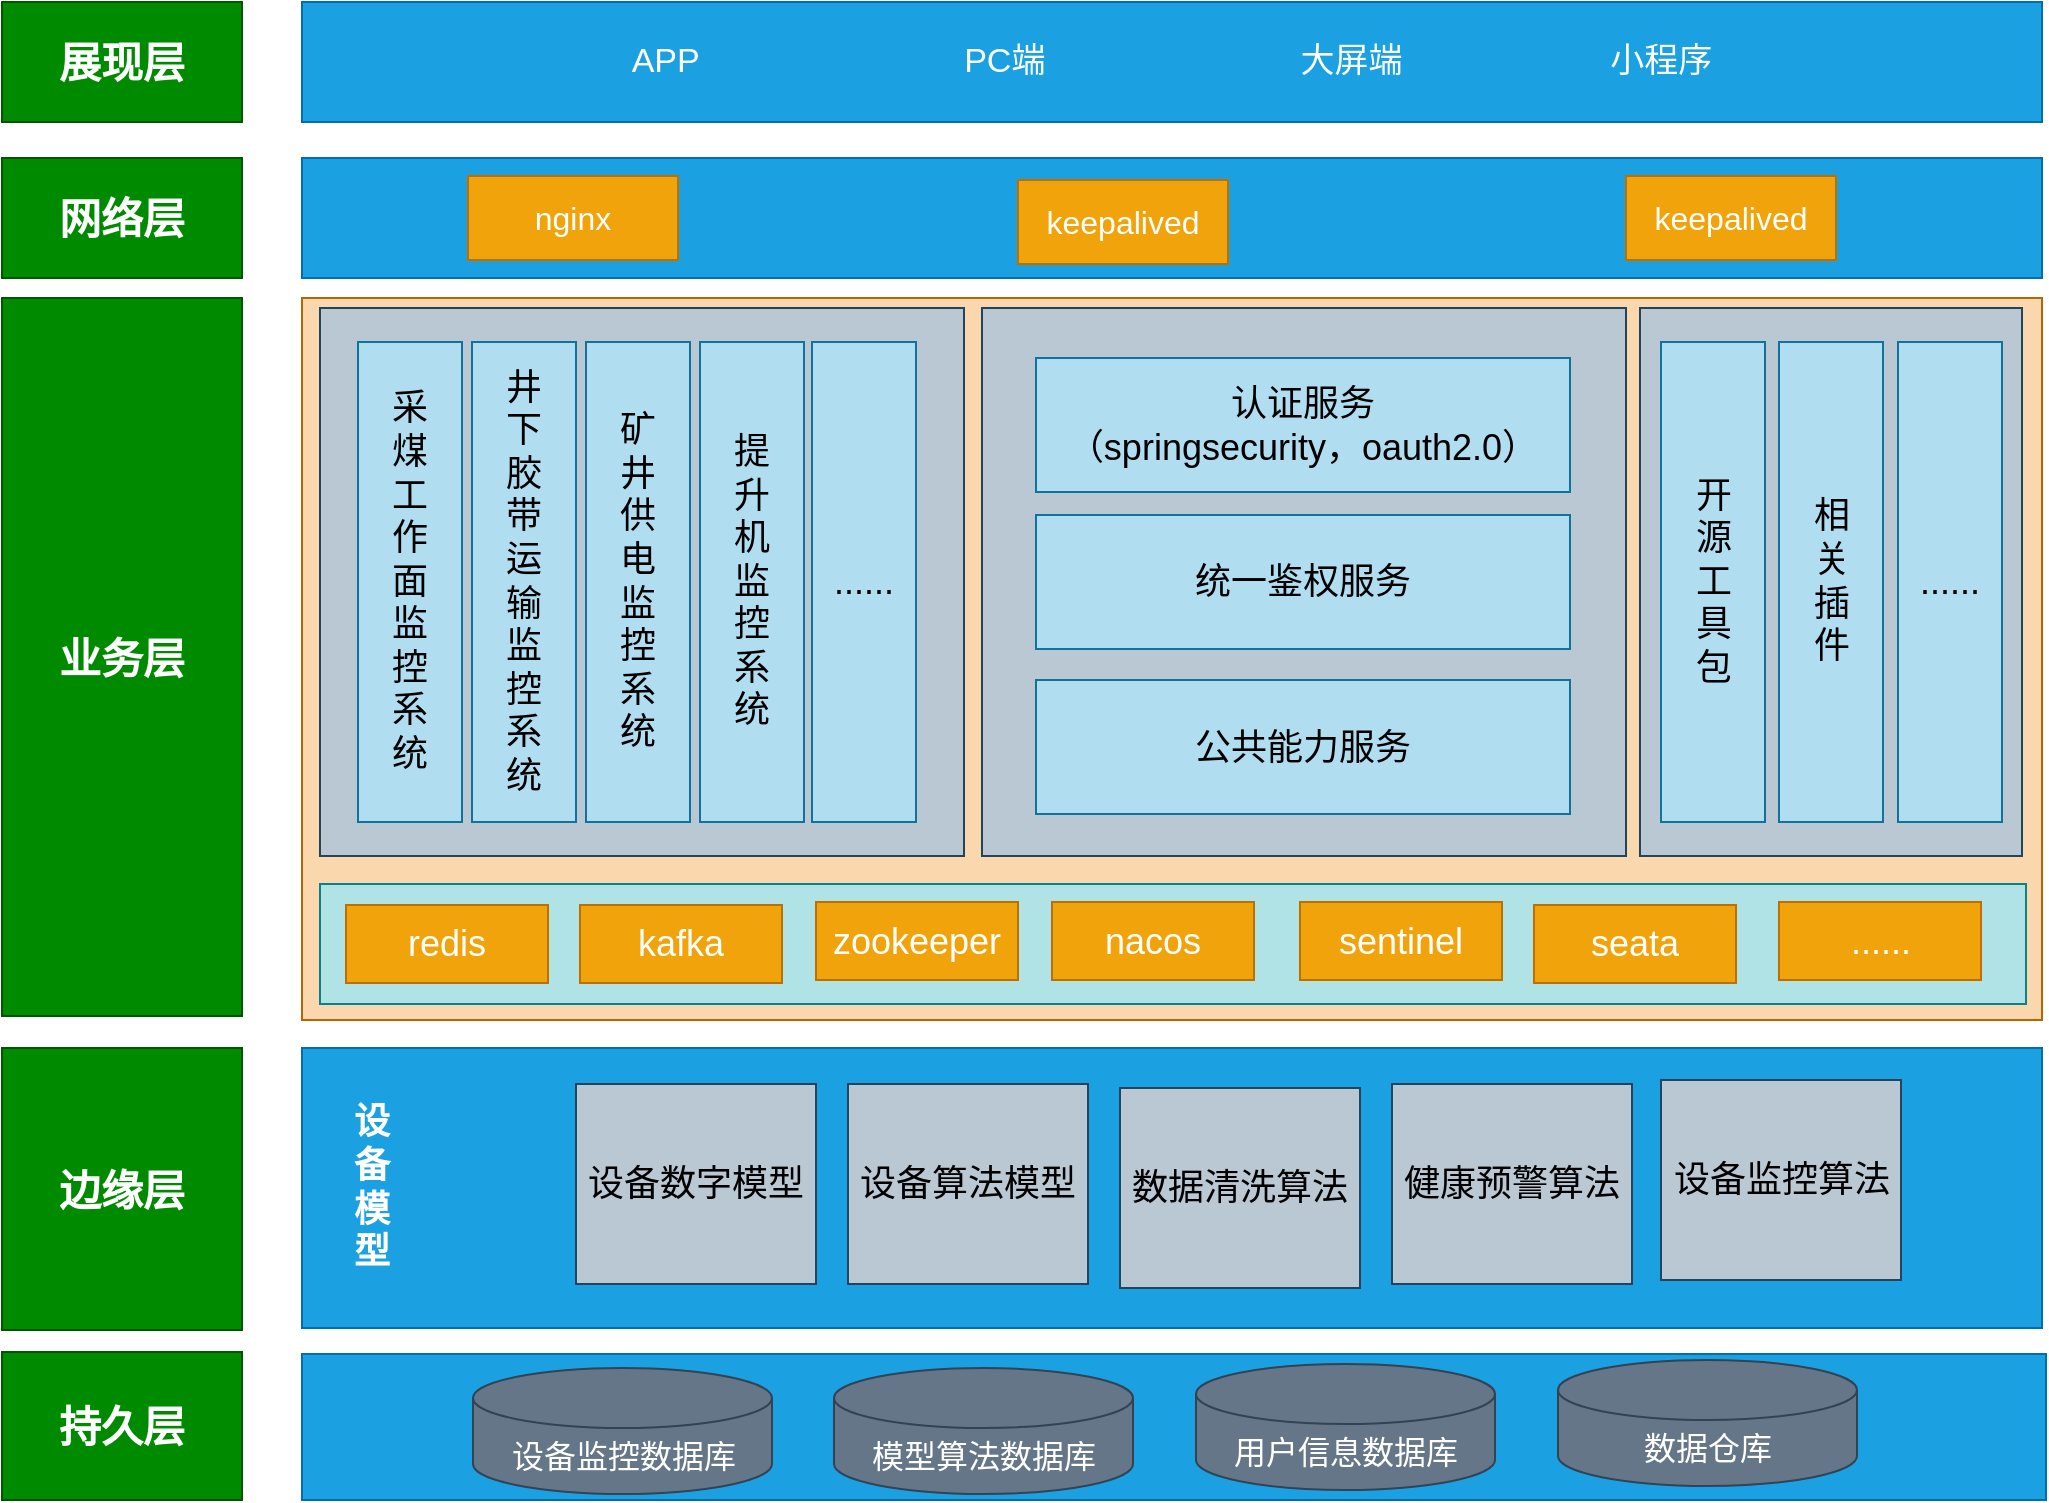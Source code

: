<mxfile version="14.2.9" type="github">
  <diagram id="KFQVEh0-8qr-ztcSbCtC" name="第 1 页">
    <mxGraphModel dx="1422" dy="905" grid="0" gridSize="10" guides="1" tooltips="1" connect="1" arrows="1" fold="1" page="1" pageScale="1" pageWidth="1169" pageHeight="827" background="none" math="0" shadow="0">
      <root>
        <mxCell id="0" />
        <mxCell id="1" parent="0" />
        <mxCell id="biUKJLY5KbgdOnn3UpTG-48" value="" style="rounded=0;whiteSpace=wrap;html=1;fillColor=#fad7ac;strokeColor=#b46504;" vertex="1" parent="1">
          <mxGeometry x="230" y="208" width="870" height="361" as="geometry" />
        </mxCell>
        <mxCell id="biUKJLY5KbgdOnn3UpTG-13" value="" style="rounded=0;whiteSpace=wrap;html=1;fillColor=#bac8d3;strokeColor=#23445d;" vertex="1" parent="1">
          <mxGeometry x="239" y="213" width="322" height="274" as="geometry" />
        </mxCell>
        <mxCell id="biUKJLY5KbgdOnn3UpTG-3" value="&lt;span style=&quot;font-size: 17px&quot;&gt;APP&amp;nbsp; &amp;nbsp; &amp;nbsp; &amp;nbsp; &amp;nbsp; &amp;nbsp; &amp;nbsp; &amp;nbsp; &amp;nbsp; &amp;nbsp; &amp;nbsp; &amp;nbsp; &amp;nbsp; &amp;nbsp; PC端&amp;nbsp; &amp;nbsp; &amp;nbsp; &amp;nbsp; &amp;nbsp; &amp;nbsp; &amp;nbsp; &amp;nbsp; &amp;nbsp; &amp;nbsp; &amp;nbsp; &amp;nbsp; &amp;nbsp; &amp;nbsp;大屏端&amp;nbsp; &amp;nbsp; &amp;nbsp; &amp;nbsp; &amp;nbsp; &amp;nbsp; &amp;nbsp; &amp;nbsp; &amp;nbsp; &amp;nbsp; &amp;nbsp; 小程序&lt;/span&gt;" style="rounded=0;whiteSpace=wrap;html=1;fillColor=#1ba1e2;strokeColor=#006EAF;fontColor=#ffffff;" vertex="1" parent="1">
          <mxGeometry x="230" y="60" width="870" height="60" as="geometry" />
        </mxCell>
        <mxCell id="biUKJLY5KbgdOnn3UpTG-4" value="&lt;font style=&quot;font-size: 21px&quot;&gt;&lt;b&gt;展现层&lt;/b&gt;&lt;/font&gt;" style="rounded=0;whiteSpace=wrap;html=1;fillColor=#008a00;strokeColor=#005700;fontColor=#ffffff;" vertex="1" parent="1">
          <mxGeometry x="80" y="60" width="120" height="60" as="geometry" />
        </mxCell>
        <mxCell id="biUKJLY5KbgdOnn3UpTG-8" value="" style="rounded=0;whiteSpace=wrap;html=1;fillColor=#1ba1e2;strokeColor=#006EAF;fontColor=#ffffff;" vertex="1" parent="1">
          <mxGeometry x="230" y="138" width="870" height="60" as="geometry" />
        </mxCell>
        <mxCell id="biUKJLY5KbgdOnn3UpTG-9" value="&lt;font style=&quot;font-size: 16px&quot;&gt;nginx&lt;/font&gt;" style="rounded=0;whiteSpace=wrap;html=1;fillColor=#f0a30a;strokeColor=#BD7000;fontColor=#ffffff;" vertex="1" parent="1">
          <mxGeometry x="313" y="147" width="105" height="42" as="geometry" />
        </mxCell>
        <mxCell id="biUKJLY5KbgdOnn3UpTG-10" value="&lt;font style=&quot;font-size: 16px&quot;&gt;keepalived&lt;/font&gt;" style="rounded=0;whiteSpace=wrap;html=1;fillColor=#f0a30a;strokeColor=#BD7000;fontColor=#ffffff;" vertex="1" parent="1">
          <mxGeometry x="588" y="149" width="105" height="42" as="geometry" />
        </mxCell>
        <mxCell id="biUKJLY5KbgdOnn3UpTG-11" value="&lt;font style=&quot;font-size: 16px&quot;&gt;keepalived&lt;/font&gt;" style="rounded=0;whiteSpace=wrap;html=1;fillColor=#f0a30a;strokeColor=#BD7000;fontColor=#ffffff;" vertex="1" parent="1">
          <mxGeometry x="892" y="147" width="105" height="42" as="geometry" />
        </mxCell>
        <mxCell id="biUKJLY5KbgdOnn3UpTG-12" value="&lt;span style=&quot;font-size: 21px&quot;&gt;&lt;b&gt;网络层&lt;/b&gt;&lt;/span&gt;" style="rounded=0;whiteSpace=wrap;html=1;fillColor=#008a00;strokeColor=#005700;fontColor=#ffffff;" vertex="1" parent="1">
          <mxGeometry x="80" y="138" width="120" height="60" as="geometry" />
        </mxCell>
        <mxCell id="biUKJLY5KbgdOnn3UpTG-14" value="&lt;font style=&quot;font-size: 18px&quot;&gt;采&lt;br&gt;煤&lt;br&gt;工&lt;br&gt;作&lt;br&gt;面&lt;br&gt;监&lt;br&gt;控&lt;br&gt;系&lt;br&gt;统&lt;/font&gt;" style="rounded=0;whiteSpace=wrap;html=1;fillColor=#b1ddf0;strokeColor=#10739e;" vertex="1" parent="1">
          <mxGeometry x="258" y="230" width="52" height="240" as="geometry" />
        </mxCell>
        <mxCell id="biUKJLY5KbgdOnn3UpTG-15" value="&lt;font style=&quot;font-size: 18px&quot;&gt;井&lt;br&gt;下&lt;br&gt;胶&lt;br&gt;带&lt;br&gt;运&lt;br&gt;输&lt;br&gt;监&lt;br&gt;控&lt;br&gt;系&lt;br&gt;统&lt;/font&gt;" style="rounded=0;whiteSpace=wrap;html=1;fillColor=#b1ddf0;strokeColor=#10739e;" vertex="1" parent="1">
          <mxGeometry x="315" y="230" width="52" height="240" as="geometry" />
        </mxCell>
        <mxCell id="biUKJLY5KbgdOnn3UpTG-16" value="&lt;span style=&quot;font-size: 18px&quot;&gt;矿&lt;br&gt;井&lt;br&gt;供&lt;br&gt;电&lt;br&gt;监&lt;br&gt;控&lt;br&gt;系&lt;br&gt;统&lt;/span&gt;" style="rounded=0;whiteSpace=wrap;html=1;fillColor=#b1ddf0;strokeColor=#10739e;" vertex="1" parent="1">
          <mxGeometry x="372" y="230" width="52" height="240" as="geometry" />
        </mxCell>
        <mxCell id="biUKJLY5KbgdOnn3UpTG-17" value="&lt;span style=&quot;font-size: 18px&quot;&gt;提&lt;br&gt;升&lt;br&gt;机&lt;br&gt;监&lt;br&gt;控&lt;br&gt;系&lt;br&gt;统&lt;/span&gt;" style="rounded=0;whiteSpace=wrap;html=1;fillColor=#b1ddf0;strokeColor=#10739e;" vertex="1" parent="1">
          <mxGeometry x="429" y="230" width="52" height="240" as="geometry" />
        </mxCell>
        <mxCell id="biUKJLY5KbgdOnn3UpTG-18" value="&lt;span style=&quot;font-size: 18px&quot;&gt;......&lt;/span&gt;" style="rounded=0;whiteSpace=wrap;html=1;fillColor=#b1ddf0;strokeColor=#10739e;" vertex="1" parent="1">
          <mxGeometry x="485" y="230" width="52" height="240" as="geometry" />
        </mxCell>
        <mxCell id="biUKJLY5KbgdOnn3UpTG-20" value="" style="rounded=0;whiteSpace=wrap;html=1;fillColor=#bac8d3;strokeColor=#23445d;" vertex="1" parent="1">
          <mxGeometry x="570" y="213" width="322" height="274" as="geometry" />
        </mxCell>
        <mxCell id="biUKJLY5KbgdOnn3UpTG-21" value="&lt;font style=&quot;font-size: 18px&quot;&gt;认证服务&lt;br&gt;（springsecurity，oauth2.0）&lt;/font&gt;" style="rounded=0;whiteSpace=wrap;html=1;fillColor=#b1ddf0;strokeColor=#10739e;" vertex="1" parent="1">
          <mxGeometry x="597" y="238" width="267" height="67" as="geometry" />
        </mxCell>
        <mxCell id="biUKJLY5KbgdOnn3UpTG-22" value="&lt;span style=&quot;font-size: 18px&quot;&gt;统一鉴权服务&lt;/span&gt;" style="rounded=0;whiteSpace=wrap;html=1;fillColor=#b1ddf0;strokeColor=#10739e;" vertex="1" parent="1">
          <mxGeometry x="597" y="316.5" width="267" height="67" as="geometry" />
        </mxCell>
        <mxCell id="biUKJLY5KbgdOnn3UpTG-23" value="&lt;span style=&quot;font-size: 18px&quot;&gt;公共能力服务&lt;/span&gt;" style="rounded=0;whiteSpace=wrap;html=1;fillColor=#b1ddf0;strokeColor=#10739e;" vertex="1" parent="1">
          <mxGeometry x="597" y="399" width="267" height="67" as="geometry" />
        </mxCell>
        <mxCell id="biUKJLY5KbgdOnn3UpTG-24" value="" style="rounded=0;whiteSpace=wrap;html=1;fillColor=#bac8d3;strokeColor=#23445d;" vertex="1" parent="1">
          <mxGeometry x="899" y="213" width="191" height="274" as="geometry" />
        </mxCell>
        <mxCell id="biUKJLY5KbgdOnn3UpTG-25" value="&lt;span style=&quot;font-size: 18px&quot;&gt;开&lt;br&gt;源&lt;br&gt;工&lt;br&gt;具&lt;br&gt;包&lt;/span&gt;" style="rounded=0;whiteSpace=wrap;html=1;fillColor=#b1ddf0;strokeColor=#10739e;" vertex="1" parent="1">
          <mxGeometry x="909.5" y="230" width="52" height="240" as="geometry" />
        </mxCell>
        <mxCell id="biUKJLY5KbgdOnn3UpTG-26" value="&lt;span style=&quot;font-size: 18px&quot;&gt;相&lt;br&gt;关&lt;br&gt;插&lt;br&gt;件&lt;/span&gt;" style="rounded=0;whiteSpace=wrap;html=1;fillColor=#b1ddf0;strokeColor=#10739e;" vertex="1" parent="1">
          <mxGeometry x="968.5" y="230" width="52" height="240" as="geometry" />
        </mxCell>
        <mxCell id="biUKJLY5KbgdOnn3UpTG-27" value="&lt;span style=&quot;font-size: 18px&quot;&gt;......&lt;/span&gt;" style="rounded=0;whiteSpace=wrap;html=1;fillColor=#b1ddf0;strokeColor=#10739e;" vertex="1" parent="1">
          <mxGeometry x="1028" y="230" width="52" height="240" as="geometry" />
        </mxCell>
        <mxCell id="biUKJLY5KbgdOnn3UpTG-28" value="&lt;span style=&quot;font-size: 21px&quot;&gt;&lt;b&gt;业务层&lt;/b&gt;&lt;/span&gt;" style="rounded=0;whiteSpace=wrap;html=1;fillColor=#008a00;strokeColor=#005700;fontColor=#ffffff;" vertex="1" parent="1">
          <mxGeometry x="80" y="208" width="120" height="359" as="geometry" />
        </mxCell>
        <mxCell id="biUKJLY5KbgdOnn3UpTG-29" value="" style="rounded=0;whiteSpace=wrap;html=1;fillColor=#b0e3e6;strokeColor=#0e8088;" vertex="1" parent="1">
          <mxGeometry x="239" y="501" width="853" height="60" as="geometry" />
        </mxCell>
        <mxCell id="biUKJLY5KbgdOnn3UpTG-30" value="&lt;font style=&quot;font-size: 18px&quot;&gt;redis&lt;/font&gt;" style="rounded=0;whiteSpace=wrap;html=1;fillColor=#f0a30a;strokeColor=#BD7000;fontColor=#ffffff;" vertex="1" parent="1">
          <mxGeometry x="252" y="511.5" width="101" height="39" as="geometry" />
        </mxCell>
        <mxCell id="biUKJLY5KbgdOnn3UpTG-31" value="&lt;font style=&quot;font-size: 18px&quot;&gt;kafka&lt;/font&gt;" style="rounded=0;whiteSpace=wrap;html=1;fillColor=#f0a30a;strokeColor=#BD7000;fontColor=#ffffff;" vertex="1" parent="1">
          <mxGeometry x="369" y="511.5" width="101" height="39" as="geometry" />
        </mxCell>
        <mxCell id="biUKJLY5KbgdOnn3UpTG-32" value="&lt;span style=&quot;font-size: 18px&quot;&gt;zookeeper&lt;/span&gt;" style="rounded=0;whiteSpace=wrap;html=1;fillColor=#f0a30a;strokeColor=#BD7000;fontColor=#ffffff;" vertex="1" parent="1">
          <mxGeometry x="487" y="510" width="101" height="39" as="geometry" />
        </mxCell>
        <mxCell id="biUKJLY5KbgdOnn3UpTG-33" value="&lt;span style=&quot;font-size: 18px&quot;&gt;nacos&lt;/span&gt;" style="rounded=0;whiteSpace=wrap;html=1;fillColor=#f0a30a;strokeColor=#BD7000;fontColor=#ffffff;" vertex="1" parent="1">
          <mxGeometry x="605" y="510" width="101" height="39" as="geometry" />
        </mxCell>
        <mxCell id="biUKJLY5KbgdOnn3UpTG-34" value="&lt;span style=&quot;font-size: 18px&quot;&gt;sentinel&lt;/span&gt;" style="rounded=0;whiteSpace=wrap;html=1;fillColor=#f0a30a;strokeColor=#BD7000;fontColor=#ffffff;" vertex="1" parent="1">
          <mxGeometry x="729" y="510" width="101" height="39" as="geometry" />
        </mxCell>
        <mxCell id="biUKJLY5KbgdOnn3UpTG-35" value="&lt;span style=&quot;font-size: 18px&quot;&gt;seata&lt;/span&gt;" style="rounded=0;whiteSpace=wrap;html=1;fillColor=#f0a30a;strokeColor=#BD7000;fontColor=#ffffff;" vertex="1" parent="1">
          <mxGeometry x="846" y="511.5" width="101" height="39" as="geometry" />
        </mxCell>
        <mxCell id="biUKJLY5KbgdOnn3UpTG-36" value="&lt;span style=&quot;font-size: 18px&quot;&gt;......&lt;/span&gt;" style="rounded=0;whiteSpace=wrap;html=1;fillColor=#f0a30a;strokeColor=#BD7000;fontColor=#ffffff;" vertex="1" parent="1">
          <mxGeometry x="968.5" y="510" width="101" height="39" as="geometry" />
        </mxCell>
        <mxCell id="biUKJLY5KbgdOnn3UpTG-38" value="&lt;font style=&quot;font-size: 18px&quot;&gt;&lt;b&gt;设&lt;br&gt;备&lt;br&gt;模&lt;br&gt;型&lt;/b&gt;&lt;/font&gt;" style="rounded=0;whiteSpace=wrap;html=1;fillColor=#1ba1e2;strokeColor=#006EAF;fontColor=#ffffff;spacingRight=800;" vertex="1" parent="1">
          <mxGeometry x="230" y="583" width="870" height="140" as="geometry" />
        </mxCell>
        <mxCell id="biUKJLY5KbgdOnn3UpTG-49" value="&lt;font style=&quot;font-size: 18px&quot;&gt;设备数字模型&lt;/font&gt;" style="rounded=0;whiteSpace=wrap;html=1;fillColor=#bac8d3;strokeColor=#23445d;" vertex="1" parent="1">
          <mxGeometry x="367" y="601" width="120" height="100" as="geometry" />
        </mxCell>
        <mxCell id="biUKJLY5KbgdOnn3UpTG-50" value="&lt;font style=&quot;font-size: 18px&quot;&gt;设备算法模型&lt;/font&gt;" style="rounded=0;whiteSpace=wrap;html=1;fillColor=#bac8d3;strokeColor=#23445d;" vertex="1" parent="1">
          <mxGeometry x="503" y="601" width="120" height="100" as="geometry" />
        </mxCell>
        <mxCell id="biUKJLY5KbgdOnn3UpTG-51" value="&lt;span style=&quot;font-size: 18px&quot;&gt;数据清洗算法&lt;/span&gt;" style="rounded=0;whiteSpace=wrap;html=1;fillColor=#bac8d3;strokeColor=#23445d;" vertex="1" parent="1">
          <mxGeometry x="639" y="603" width="120" height="100" as="geometry" />
        </mxCell>
        <mxCell id="biUKJLY5KbgdOnn3UpTG-52" value="&lt;span style=&quot;font-size: 18px&quot;&gt;健康预警算法&lt;/span&gt;" style="rounded=0;whiteSpace=wrap;html=1;fillColor=#bac8d3;strokeColor=#23445d;" vertex="1" parent="1">
          <mxGeometry x="775" y="601" width="120" height="100" as="geometry" />
        </mxCell>
        <mxCell id="biUKJLY5KbgdOnn3UpTG-53" value="&lt;span style=&quot;font-size: 18px&quot;&gt;设备监控算法&lt;/span&gt;" style="rounded=0;whiteSpace=wrap;html=1;fillColor=#bac8d3;strokeColor=#23445d;" vertex="1" parent="1">
          <mxGeometry x="909.5" y="599" width="120" height="100" as="geometry" />
        </mxCell>
        <mxCell id="biUKJLY5KbgdOnn3UpTG-54" value="&lt;span style=&quot;font-size: 21px&quot;&gt;&lt;b&gt;边缘层&lt;/b&gt;&lt;/span&gt;" style="rounded=0;whiteSpace=wrap;html=1;fillColor=#008a00;strokeColor=#005700;fontColor=#ffffff;" vertex="1" parent="1">
          <mxGeometry x="80" y="583" width="120" height="141" as="geometry" />
        </mxCell>
        <mxCell id="biUKJLY5KbgdOnn3UpTG-55" value="" style="rounded=0;whiteSpace=wrap;html=1;fillColor=#1ba1e2;strokeColor=#006EAF;fontColor=#ffffff;" vertex="1" parent="1">
          <mxGeometry x="230" y="736" width="872" height="73" as="geometry" />
        </mxCell>
        <mxCell id="biUKJLY5KbgdOnn3UpTG-56" value="&lt;font style=&quot;font-size: 16px&quot;&gt;设备监控数据库&lt;/font&gt;" style="shape=cylinder3;whiteSpace=wrap;html=1;boundedLbl=1;backgroundOutline=1;size=15;fillColor=#647687;strokeColor=#314354;fontColor=#ffffff;" vertex="1" parent="1">
          <mxGeometry x="315.5" y="743" width="149.5" height="63" as="geometry" />
        </mxCell>
        <mxCell id="biUKJLY5KbgdOnn3UpTG-57" value="&lt;font style=&quot;font-size: 16px&quot;&gt;模型算法数据库&lt;/font&gt;" style="shape=cylinder3;whiteSpace=wrap;html=1;boundedLbl=1;backgroundOutline=1;size=15;fillColor=#647687;strokeColor=#314354;fontColor=#ffffff;" vertex="1" parent="1">
          <mxGeometry x="496" y="743" width="149.5" height="63" as="geometry" />
        </mxCell>
        <mxCell id="biUKJLY5KbgdOnn3UpTG-58" value="&lt;font style=&quot;font-size: 16px&quot;&gt;用户信息数据库&lt;/font&gt;" style="shape=cylinder3;whiteSpace=wrap;html=1;boundedLbl=1;backgroundOutline=1;size=15;fillColor=#647687;strokeColor=#314354;fontColor=#ffffff;" vertex="1" parent="1">
          <mxGeometry x="677" y="741" width="149.5" height="63" as="geometry" />
        </mxCell>
        <mxCell id="biUKJLY5KbgdOnn3UpTG-59" value="&lt;font style=&quot;font-size: 16px&quot;&gt;数据仓库&lt;/font&gt;" style="shape=cylinder3;whiteSpace=wrap;html=1;boundedLbl=1;backgroundOutline=1;size=15;fillColor=#647687;strokeColor=#314354;fontColor=#ffffff;" vertex="1" parent="1">
          <mxGeometry x="858" y="739" width="149.5" height="63" as="geometry" />
        </mxCell>
        <mxCell id="biUKJLY5KbgdOnn3UpTG-60" value="&lt;span style=&quot;font-size: 21px&quot;&gt;&lt;b&gt;持久层&lt;/b&gt;&lt;/span&gt;" style="rounded=0;whiteSpace=wrap;html=1;fillColor=#008a00;strokeColor=#005700;fontColor=#ffffff;" vertex="1" parent="1">
          <mxGeometry x="80" y="735" width="120" height="74" as="geometry" />
        </mxCell>
      </root>
    </mxGraphModel>
  </diagram>
</mxfile>
